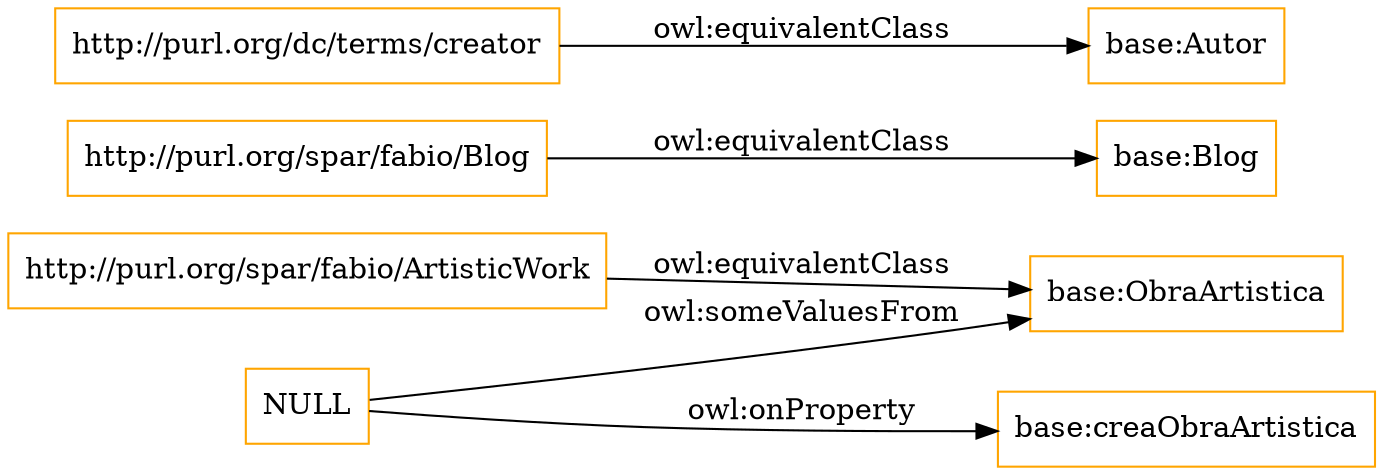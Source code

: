 digraph ar2dtool_diagram { 
rankdir=LR;
size="1501"
node [shape = rectangle, color="orange"]; "base:ObraArtistica" "base:Blog" "base:Autor" "http://purl.org/spar/fabio/Blog" "http://purl.org/spar/fabio/ArtisticWork" "http://purl.org/dc/terms/creator" ; /*classes style*/
	"http://purl.org/spar/fabio/ArtisticWork" -> "base:ObraArtistica" [ label = "owl:equivalentClass" ];
	"http://purl.org/dc/terms/creator" -> "base:Autor" [ label = "owl:equivalentClass" ];
	"NULL" -> "base:ObraArtistica" [ label = "owl:someValuesFrom" ];
	"NULL" -> "base:creaObraArtistica" [ label = "owl:onProperty" ];
	"http://purl.org/spar/fabio/Blog" -> "base:Blog" [ label = "owl:equivalentClass" ];

}

